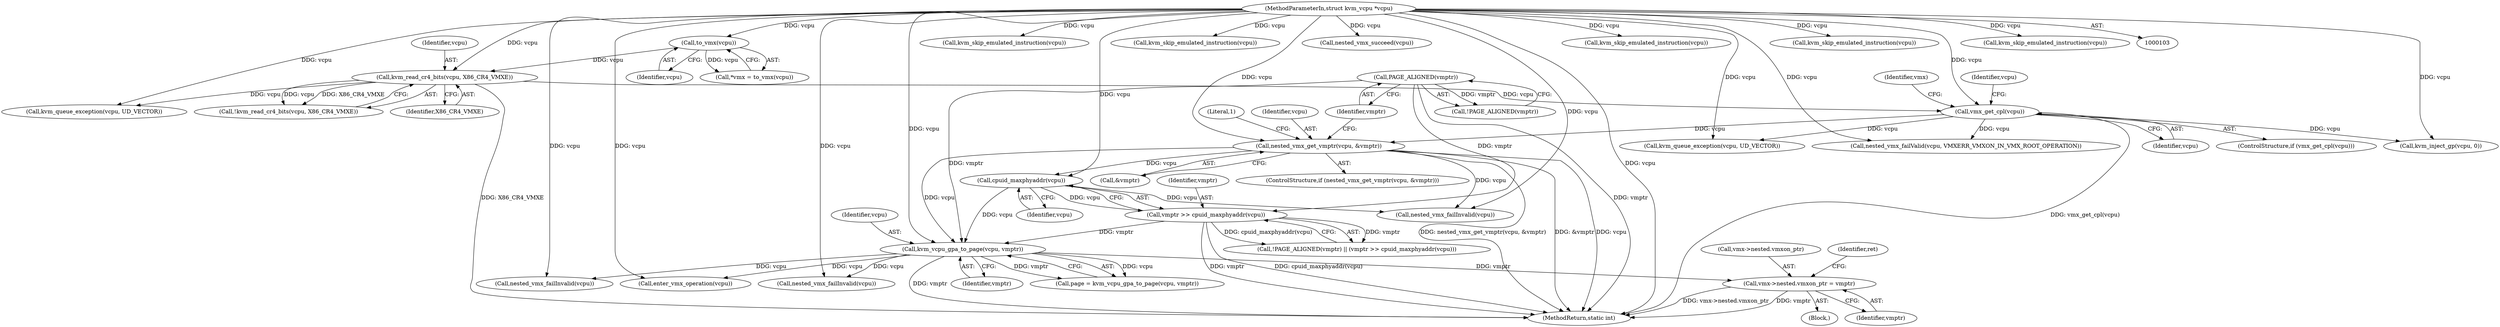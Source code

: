 digraph "0_linux_727ba748e110b4de50d142edca9d6a9b7e6111d8@pointer" {
"1000225" [label="(Call,vmx->nested.vmxon_ptr = vmptr)"];
"1000191" [label="(Call,kvm_vcpu_gpa_to_page(vcpu, vmptr))"];
"1000181" [label="(Call,cpuid_maxphyaddr(vcpu))"];
"1000168" [label="(Call,nested_vmx_get_vmptr(vcpu, &vmptr))"];
"1000132" [label="(Call,vmx_get_cpl(vcpu))"];
"1000122" [label="(Call,kvm_read_cr4_bits(vcpu, X86_CR4_VMXE))"];
"1000112" [label="(Call,to_vmx(vcpu))"];
"1000104" [label="(MethodParameterIn,struct kvm_vcpu *vcpu)"];
"1000177" [label="(Call,PAGE_ALIGNED(vmptr))"];
"1000179" [label="(Call,vmptr >> cpuid_maxphyaddr(vcpu))"];
"1000126" [label="(Call,kvm_queue_exception(vcpu, UD_VECTOR))"];
"1000167" [label="(ControlStructure,if (nested_vmx_get_vmptr(vcpu, &vmptr)))"];
"1000178" [label="(Identifier,vmptr)"];
"1000234" [label="(Call,enter_vmx_operation(vcpu))"];
"1000132" [label="(Call,vmx_get_cpl(vcpu))"];
"1000123" [label="(Identifier,vcpu)"];
"1000193" [label="(Identifier,vmptr)"];
"1000189" [label="(Call,page = kvm_vcpu_gpa_to_page(vcpu, vmptr))"];
"1000187" [label="(Call,kvm_skip_emulated_instruction(vcpu))"];
"1000182" [label="(Identifier,vcpu)"];
"1000225" [label="(Call,vmx->nested.vmxon_ptr = vmptr)"];
"1000113" [label="(Identifier,vcpu)"];
"1000135" [label="(Call,kvm_queue_exception(vcpu, UD_VECTOR))"];
"1000131" [label="(ControlStructure,if (vmx_get_cpl(vcpu)))"];
"1000168" [label="(Call,nested_vmx_get_vmptr(vcpu, &vmptr))"];
"1000226" [label="(Call,vmx->nested.vmxon_ptr)"];
"1000191" [label="(Call,kvm_vcpu_gpa_to_page(vcpu, vmptr))"];
"1000233" [label="(Identifier,ret)"];
"1000136" [label="(Identifier,vcpu)"];
"1000110" [label="(Call,*vmx = to_vmx(vcpu))"];
"1000151" [label="(Call,kvm_skip_emulated_instruction(vcpu))"];
"1000192" [label="(Identifier,vcpu)"];
"1000245" [label="(MethodReturn,static int)"];
"1000240" [label="(Call,nested_vmx_succeed(vcpu))"];
"1000179" [label="(Call,vmptr >> cpuid_maxphyaddr(vcpu))"];
"1000181" [label="(Call,cpuid_maxphyaddr(vcpu))"];
"1000162" [label="(Call,kvm_inject_gp(vcpu, 0))"];
"1000124" [label="(Identifier,X86_CR4_VMXE)"];
"1000216" [label="(Call,nested_vmx_failInvalid(vcpu))"];
"1000170" [label="(Call,&vmptr)"];
"1000133" [label="(Identifier,vcpu)"];
"1000143" [label="(Identifier,vmx)"];
"1000243" [label="(Call,kvm_skip_emulated_instruction(vcpu))"];
"1000184" [label="(Call,nested_vmx_failInvalid(vcpu))"];
"1000105" [label="(Block,)"];
"1000122" [label="(Call,kvm_read_cr4_bits(vcpu, X86_CR4_VMXE))"];
"1000147" [label="(Call,nested_vmx_failValid(vcpu, VMXERR_VMXON_IN_VMX_ROOT_OPERATION))"];
"1000104" [label="(MethodParameterIn,struct kvm_vcpu *vcpu)"];
"1000177" [label="(Call,PAGE_ALIGNED(vmptr))"];
"1000180" [label="(Identifier,vmptr)"];
"1000169" [label="(Identifier,vcpu)"];
"1000219" [label="(Call,kvm_skip_emulated_instruction(vcpu))"];
"1000176" [label="(Call,!PAGE_ALIGNED(vmptr))"];
"1000198" [label="(Call,nested_vmx_failInvalid(vcpu))"];
"1000173" [label="(Literal,1)"];
"1000231" [label="(Identifier,vmptr)"];
"1000121" [label="(Call,!kvm_read_cr4_bits(vcpu, X86_CR4_VMXE))"];
"1000201" [label="(Call,kvm_skip_emulated_instruction(vcpu))"];
"1000175" [label="(Call,!PAGE_ALIGNED(vmptr) || (vmptr >> cpuid_maxphyaddr(vcpu)))"];
"1000112" [label="(Call,to_vmx(vcpu))"];
"1000225" -> "1000105"  [label="AST: "];
"1000225" -> "1000231"  [label="CFG: "];
"1000226" -> "1000225"  [label="AST: "];
"1000231" -> "1000225"  [label="AST: "];
"1000233" -> "1000225"  [label="CFG: "];
"1000225" -> "1000245"  [label="DDG: vmx->nested.vmxon_ptr"];
"1000225" -> "1000245"  [label="DDG: vmptr"];
"1000191" -> "1000225"  [label="DDG: vmptr"];
"1000191" -> "1000189"  [label="AST: "];
"1000191" -> "1000193"  [label="CFG: "];
"1000192" -> "1000191"  [label="AST: "];
"1000193" -> "1000191"  [label="AST: "];
"1000189" -> "1000191"  [label="CFG: "];
"1000191" -> "1000245"  [label="DDG: vmptr"];
"1000191" -> "1000189"  [label="DDG: vcpu"];
"1000191" -> "1000189"  [label="DDG: vmptr"];
"1000181" -> "1000191"  [label="DDG: vcpu"];
"1000168" -> "1000191"  [label="DDG: vcpu"];
"1000104" -> "1000191"  [label="DDG: vcpu"];
"1000177" -> "1000191"  [label="DDG: vmptr"];
"1000179" -> "1000191"  [label="DDG: vmptr"];
"1000191" -> "1000198"  [label="DDG: vcpu"];
"1000191" -> "1000216"  [label="DDG: vcpu"];
"1000191" -> "1000234"  [label="DDG: vcpu"];
"1000181" -> "1000179"  [label="AST: "];
"1000181" -> "1000182"  [label="CFG: "];
"1000182" -> "1000181"  [label="AST: "];
"1000179" -> "1000181"  [label="CFG: "];
"1000181" -> "1000179"  [label="DDG: vcpu"];
"1000168" -> "1000181"  [label="DDG: vcpu"];
"1000104" -> "1000181"  [label="DDG: vcpu"];
"1000181" -> "1000184"  [label="DDG: vcpu"];
"1000168" -> "1000167"  [label="AST: "];
"1000168" -> "1000170"  [label="CFG: "];
"1000169" -> "1000168"  [label="AST: "];
"1000170" -> "1000168"  [label="AST: "];
"1000173" -> "1000168"  [label="CFG: "];
"1000178" -> "1000168"  [label="CFG: "];
"1000168" -> "1000245"  [label="DDG: nested_vmx_get_vmptr(vcpu, &vmptr)"];
"1000168" -> "1000245"  [label="DDG: vcpu"];
"1000168" -> "1000245"  [label="DDG: &vmptr"];
"1000132" -> "1000168"  [label="DDG: vcpu"];
"1000104" -> "1000168"  [label="DDG: vcpu"];
"1000168" -> "1000184"  [label="DDG: vcpu"];
"1000132" -> "1000131"  [label="AST: "];
"1000132" -> "1000133"  [label="CFG: "];
"1000133" -> "1000132"  [label="AST: "];
"1000136" -> "1000132"  [label="CFG: "];
"1000143" -> "1000132"  [label="CFG: "];
"1000132" -> "1000245"  [label="DDG: vmx_get_cpl(vcpu)"];
"1000122" -> "1000132"  [label="DDG: vcpu"];
"1000104" -> "1000132"  [label="DDG: vcpu"];
"1000132" -> "1000135"  [label="DDG: vcpu"];
"1000132" -> "1000147"  [label="DDG: vcpu"];
"1000132" -> "1000162"  [label="DDG: vcpu"];
"1000122" -> "1000121"  [label="AST: "];
"1000122" -> "1000124"  [label="CFG: "];
"1000123" -> "1000122"  [label="AST: "];
"1000124" -> "1000122"  [label="AST: "];
"1000121" -> "1000122"  [label="CFG: "];
"1000122" -> "1000245"  [label="DDG: X86_CR4_VMXE"];
"1000122" -> "1000121"  [label="DDG: vcpu"];
"1000122" -> "1000121"  [label="DDG: X86_CR4_VMXE"];
"1000112" -> "1000122"  [label="DDG: vcpu"];
"1000104" -> "1000122"  [label="DDG: vcpu"];
"1000122" -> "1000126"  [label="DDG: vcpu"];
"1000112" -> "1000110"  [label="AST: "];
"1000112" -> "1000113"  [label="CFG: "];
"1000113" -> "1000112"  [label="AST: "];
"1000110" -> "1000112"  [label="CFG: "];
"1000112" -> "1000110"  [label="DDG: vcpu"];
"1000104" -> "1000112"  [label="DDG: vcpu"];
"1000104" -> "1000103"  [label="AST: "];
"1000104" -> "1000245"  [label="DDG: vcpu"];
"1000104" -> "1000126"  [label="DDG: vcpu"];
"1000104" -> "1000135"  [label="DDG: vcpu"];
"1000104" -> "1000147"  [label="DDG: vcpu"];
"1000104" -> "1000151"  [label="DDG: vcpu"];
"1000104" -> "1000162"  [label="DDG: vcpu"];
"1000104" -> "1000184"  [label="DDG: vcpu"];
"1000104" -> "1000187"  [label="DDG: vcpu"];
"1000104" -> "1000198"  [label="DDG: vcpu"];
"1000104" -> "1000201"  [label="DDG: vcpu"];
"1000104" -> "1000216"  [label="DDG: vcpu"];
"1000104" -> "1000219"  [label="DDG: vcpu"];
"1000104" -> "1000234"  [label="DDG: vcpu"];
"1000104" -> "1000240"  [label="DDG: vcpu"];
"1000104" -> "1000243"  [label="DDG: vcpu"];
"1000177" -> "1000176"  [label="AST: "];
"1000177" -> "1000178"  [label="CFG: "];
"1000178" -> "1000177"  [label="AST: "];
"1000176" -> "1000177"  [label="CFG: "];
"1000177" -> "1000245"  [label="DDG: vmptr"];
"1000177" -> "1000176"  [label="DDG: vmptr"];
"1000177" -> "1000179"  [label="DDG: vmptr"];
"1000179" -> "1000175"  [label="AST: "];
"1000180" -> "1000179"  [label="AST: "];
"1000175" -> "1000179"  [label="CFG: "];
"1000179" -> "1000245"  [label="DDG: cpuid_maxphyaddr(vcpu)"];
"1000179" -> "1000245"  [label="DDG: vmptr"];
"1000179" -> "1000175"  [label="DDG: vmptr"];
"1000179" -> "1000175"  [label="DDG: cpuid_maxphyaddr(vcpu)"];
}
